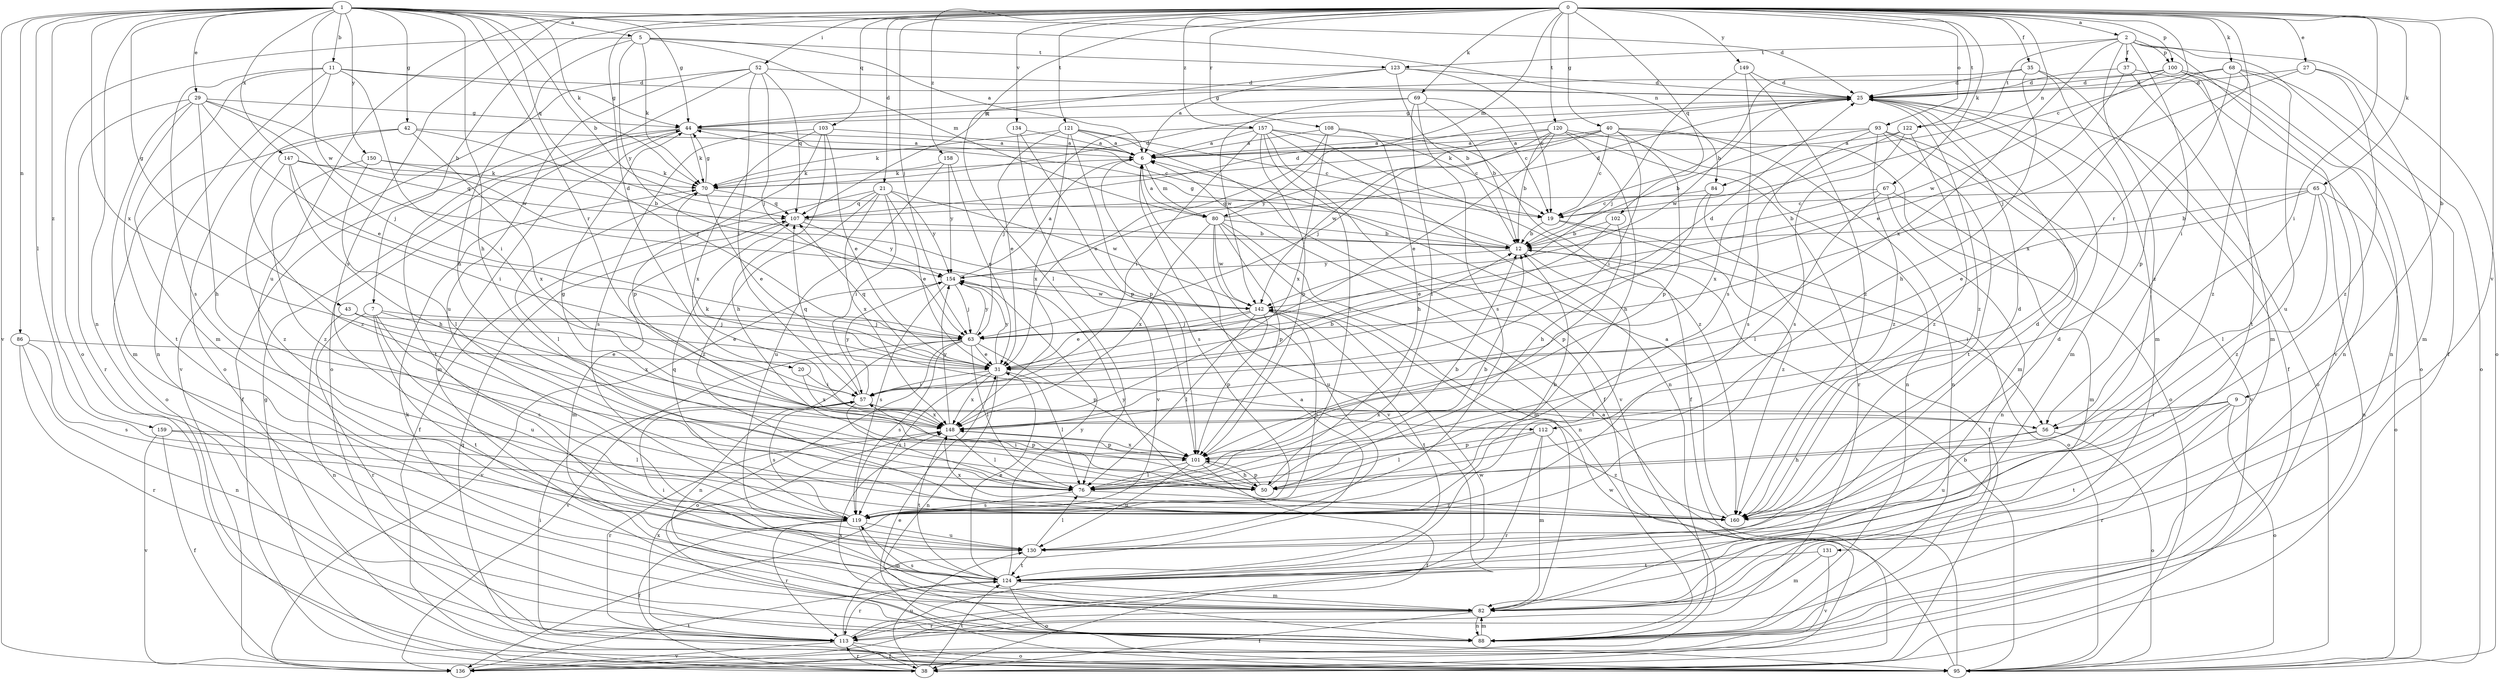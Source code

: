 strict digraph  {
0;
1;
2;
5;
6;
7;
9;
11;
12;
19;
20;
21;
25;
27;
29;
31;
35;
37;
38;
40;
42;
43;
44;
50;
52;
56;
57;
63;
65;
67;
68;
69;
70;
76;
80;
82;
84;
86;
88;
93;
95;
100;
101;
102;
103;
107;
108;
112;
113;
119;
120;
121;
122;
123;
124;
130;
131;
134;
136;
142;
147;
148;
149;
150;
154;
157;
158;
159;
160;
0 -> 2  [label=a];
0 -> 7  [label=b];
0 -> 9  [label=b];
0 -> 19  [label=c];
0 -> 20  [label=d];
0 -> 21  [label=d];
0 -> 27  [label=e];
0 -> 35  [label=f];
0 -> 40  [label=g];
0 -> 52  [label=i];
0 -> 56  [label=i];
0 -> 63  [label=j];
0 -> 65  [label=k];
0 -> 67  [label=k];
0 -> 68  [label=k];
0 -> 69  [label=k];
0 -> 80  [label=m];
0 -> 84  [label=n];
0 -> 93  [label=o];
0 -> 100  [label=p];
0 -> 102  [label=q];
0 -> 103  [label=q];
0 -> 107  [label=q];
0 -> 108  [label=r];
0 -> 112  [label=r];
0 -> 119  [label=s];
0 -> 120  [label=t];
0 -> 121  [label=t];
0 -> 122  [label=t];
0 -> 130  [label=u];
0 -> 131  [label=v];
0 -> 134  [label=v];
0 -> 149  [label=y];
0 -> 157  [label=z];
0 -> 158  [label=z];
1 -> 5  [label=a];
1 -> 11  [label=b];
1 -> 12  [label=b];
1 -> 25  [label=d];
1 -> 29  [label=e];
1 -> 42  [label=g];
1 -> 43  [label=g];
1 -> 44  [label=g];
1 -> 50  [label=h];
1 -> 70  [label=k];
1 -> 76  [label=l];
1 -> 84  [label=n];
1 -> 86  [label=n];
1 -> 88  [label=n];
1 -> 107  [label=q];
1 -> 112  [label=r];
1 -> 136  [label=v];
1 -> 142  [label=w];
1 -> 147  [label=x];
1 -> 148  [label=x];
1 -> 150  [label=y];
1 -> 159  [label=z];
2 -> 37  [label=f];
2 -> 38  [label=f];
2 -> 56  [label=i];
2 -> 95  [label=o];
2 -> 100  [label=p];
2 -> 122  [label=t];
2 -> 123  [label=t];
2 -> 136  [label=v];
2 -> 148  [label=x];
2 -> 160  [label=z];
5 -> 6  [label=a];
5 -> 50  [label=h];
5 -> 70  [label=k];
5 -> 80  [label=m];
5 -> 95  [label=o];
5 -> 123  [label=t];
5 -> 154  [label=y];
6 -> 70  [label=k];
6 -> 80  [label=m];
6 -> 119  [label=s];
6 -> 136  [label=v];
7 -> 31  [label=e];
7 -> 63  [label=j];
7 -> 113  [label=r];
7 -> 119  [label=s];
7 -> 124  [label=t];
7 -> 130  [label=u];
9 -> 56  [label=i];
9 -> 95  [label=o];
9 -> 113  [label=r];
9 -> 124  [label=t];
9 -> 148  [label=x];
11 -> 25  [label=d];
11 -> 44  [label=g];
11 -> 56  [label=i];
11 -> 82  [label=m];
11 -> 88  [label=n];
11 -> 95  [label=o];
11 -> 119  [label=s];
12 -> 44  [label=g];
12 -> 56  [label=i];
12 -> 124  [label=t];
12 -> 154  [label=y];
19 -> 12  [label=b];
19 -> 95  [label=o];
19 -> 160  [label=z];
20 -> 57  [label=i];
20 -> 148  [label=x];
21 -> 31  [label=e];
21 -> 38  [label=f];
21 -> 57  [label=i];
21 -> 107  [label=q];
21 -> 142  [label=w];
21 -> 148  [label=x];
21 -> 154  [label=y];
21 -> 160  [label=z];
25 -> 44  [label=g];
25 -> 82  [label=m];
25 -> 95  [label=o];
25 -> 142  [label=w];
25 -> 160  [label=z];
27 -> 25  [label=d];
27 -> 63  [label=j];
27 -> 82  [label=m];
27 -> 160  [label=z];
29 -> 31  [label=e];
29 -> 44  [label=g];
29 -> 50  [label=h];
29 -> 63  [label=j];
29 -> 82  [label=m];
29 -> 113  [label=r];
29 -> 124  [label=t];
29 -> 142  [label=w];
31 -> 57  [label=i];
31 -> 76  [label=l];
31 -> 88  [label=n];
31 -> 107  [label=q];
31 -> 119  [label=s];
31 -> 148  [label=x];
31 -> 154  [label=y];
35 -> 12  [label=b];
35 -> 25  [label=d];
35 -> 38  [label=f];
35 -> 50  [label=h];
35 -> 82  [label=m];
37 -> 25  [label=d];
37 -> 31  [label=e];
37 -> 82  [label=m];
37 -> 88  [label=n];
38 -> 44  [label=g];
38 -> 113  [label=r];
38 -> 124  [label=t];
38 -> 130  [label=u];
40 -> 6  [label=a];
40 -> 19  [label=c];
40 -> 57  [label=i];
40 -> 70  [label=k];
40 -> 88  [label=n];
40 -> 95  [label=o];
40 -> 101  [label=p];
40 -> 154  [label=y];
42 -> 6  [label=a];
42 -> 63  [label=j];
42 -> 95  [label=o];
42 -> 148  [label=x];
42 -> 160  [label=z];
43 -> 63  [label=j];
43 -> 88  [label=n];
43 -> 148  [label=x];
44 -> 6  [label=a];
44 -> 19  [label=c];
44 -> 38  [label=f];
44 -> 70  [label=k];
44 -> 82  [label=m];
44 -> 124  [label=t];
50 -> 12  [label=b];
50 -> 57  [label=i];
50 -> 101  [label=p];
52 -> 25  [label=d];
52 -> 57  [label=i];
52 -> 63  [label=j];
52 -> 95  [label=o];
52 -> 107  [label=q];
52 -> 130  [label=u];
52 -> 136  [label=v];
56 -> 50  [label=h];
56 -> 70  [label=k];
56 -> 95  [label=o];
56 -> 130  [label=u];
57 -> 12  [label=b];
57 -> 76  [label=l];
57 -> 107  [label=q];
57 -> 119  [label=s];
57 -> 148  [label=x];
57 -> 154  [label=y];
63 -> 25  [label=d];
63 -> 31  [label=e];
63 -> 76  [label=l];
63 -> 88  [label=n];
63 -> 95  [label=o];
63 -> 101  [label=p];
63 -> 119  [label=s];
63 -> 136  [label=v];
63 -> 154  [label=y];
65 -> 12  [label=b];
65 -> 19  [label=c];
65 -> 31  [label=e];
65 -> 76  [label=l];
65 -> 88  [label=n];
65 -> 95  [label=o];
65 -> 160  [label=z];
67 -> 12  [label=b];
67 -> 76  [label=l];
67 -> 82  [label=m];
67 -> 88  [label=n];
67 -> 107  [label=q];
68 -> 25  [label=d];
68 -> 95  [label=o];
68 -> 101  [label=p];
68 -> 130  [label=u];
68 -> 148  [label=x];
68 -> 160  [label=z];
69 -> 12  [label=b];
69 -> 19  [label=c];
69 -> 44  [label=g];
69 -> 76  [label=l];
69 -> 119  [label=s];
69 -> 142  [label=w];
70 -> 25  [label=d];
70 -> 31  [label=e];
70 -> 44  [label=g];
70 -> 76  [label=l];
70 -> 107  [label=q];
76 -> 12  [label=b];
76 -> 119  [label=s];
76 -> 160  [label=z];
80 -> 6  [label=a];
80 -> 12  [label=b];
80 -> 25  [label=d];
80 -> 82  [label=m];
80 -> 88  [label=n];
80 -> 101  [label=p];
80 -> 130  [label=u];
80 -> 142  [label=w];
80 -> 148  [label=x];
82 -> 38  [label=f];
82 -> 88  [label=n];
82 -> 113  [label=r];
82 -> 119  [label=s];
84 -> 19  [label=c];
84 -> 38  [label=f];
84 -> 50  [label=h];
86 -> 31  [label=e];
86 -> 88  [label=n];
86 -> 113  [label=r];
86 -> 119  [label=s];
88 -> 70  [label=k];
88 -> 82  [label=m];
88 -> 148  [label=x];
93 -> 6  [label=a];
93 -> 12  [label=b];
93 -> 82  [label=m];
93 -> 119  [label=s];
93 -> 124  [label=t];
93 -> 136  [label=v];
93 -> 160  [label=z];
95 -> 6  [label=a];
95 -> 12  [label=b];
95 -> 31  [label=e];
95 -> 107  [label=q];
95 -> 142  [label=w];
100 -> 25  [label=d];
100 -> 44  [label=g];
100 -> 88  [label=n];
100 -> 95  [label=o];
100 -> 124  [label=t];
100 -> 142  [label=w];
101 -> 38  [label=f];
101 -> 44  [label=g];
101 -> 50  [label=h];
101 -> 76  [label=l];
101 -> 130  [label=u];
101 -> 148  [label=x];
102 -> 12  [label=b];
102 -> 31  [label=e];
102 -> 101  [label=p];
103 -> 6  [label=a];
103 -> 31  [label=e];
103 -> 50  [label=h];
103 -> 101  [label=p];
103 -> 119  [label=s];
103 -> 148  [label=x];
107 -> 12  [label=b];
107 -> 25  [label=d];
107 -> 82  [label=m];
107 -> 154  [label=y];
108 -> 6  [label=a];
108 -> 31  [label=e];
108 -> 38  [label=f];
108 -> 50  [label=h];
108 -> 148  [label=x];
112 -> 76  [label=l];
112 -> 82  [label=m];
112 -> 101  [label=p];
112 -> 113  [label=r];
112 -> 160  [label=z];
113 -> 6  [label=a];
113 -> 38  [label=f];
113 -> 57  [label=i];
113 -> 95  [label=o];
113 -> 136  [label=v];
113 -> 142  [label=w];
113 -> 148  [label=x];
119 -> 12  [label=b];
119 -> 38  [label=f];
119 -> 82  [label=m];
119 -> 107  [label=q];
119 -> 113  [label=r];
119 -> 130  [label=u];
120 -> 6  [label=a];
120 -> 12  [label=b];
120 -> 31  [label=e];
120 -> 50  [label=h];
120 -> 63  [label=j];
120 -> 88  [label=n];
120 -> 113  [label=r];
120 -> 142  [label=w];
121 -> 6  [label=a];
121 -> 19  [label=c];
121 -> 31  [label=e];
121 -> 38  [label=f];
121 -> 70  [label=k];
121 -> 101  [label=p];
121 -> 148  [label=x];
122 -> 6  [label=a];
122 -> 119  [label=s];
122 -> 148  [label=x];
122 -> 160  [label=z];
123 -> 6  [label=a];
123 -> 12  [label=b];
123 -> 19  [label=c];
123 -> 25  [label=d];
123 -> 76  [label=l];
124 -> 25  [label=d];
124 -> 31  [label=e];
124 -> 57  [label=i];
124 -> 82  [label=m];
124 -> 95  [label=o];
124 -> 113  [label=r];
124 -> 154  [label=y];
130 -> 25  [label=d];
130 -> 76  [label=l];
130 -> 124  [label=t];
131 -> 82  [label=m];
131 -> 124  [label=t];
131 -> 136  [label=v];
134 -> 6  [label=a];
134 -> 101  [label=p];
134 -> 136  [label=v];
136 -> 124  [label=t];
142 -> 31  [label=e];
142 -> 63  [label=j];
142 -> 76  [label=l];
142 -> 101  [label=p];
142 -> 119  [label=s];
142 -> 124  [label=t];
147 -> 50  [label=h];
147 -> 57  [label=i];
147 -> 70  [label=k];
147 -> 107  [label=q];
147 -> 160  [label=z];
148 -> 76  [label=l];
148 -> 101  [label=p];
148 -> 113  [label=r];
148 -> 124  [label=t];
148 -> 154  [label=y];
149 -> 25  [label=d];
149 -> 63  [label=j];
149 -> 119  [label=s];
149 -> 160  [label=z];
150 -> 12  [label=b];
150 -> 70  [label=k];
150 -> 76  [label=l];
150 -> 160  [label=z];
154 -> 6  [label=a];
154 -> 63  [label=j];
154 -> 119  [label=s];
154 -> 136  [label=v];
154 -> 142  [label=w];
157 -> 6  [label=a];
157 -> 19  [label=c];
157 -> 57  [label=i];
157 -> 63  [label=j];
157 -> 76  [label=l];
157 -> 88  [label=n];
157 -> 101  [label=p];
157 -> 136  [label=v];
157 -> 160  [label=z];
158 -> 31  [label=e];
158 -> 70  [label=k];
158 -> 130  [label=u];
158 -> 154  [label=y];
159 -> 38  [label=f];
159 -> 76  [label=l];
159 -> 101  [label=p];
159 -> 136  [label=v];
160 -> 6  [label=a];
160 -> 25  [label=d];
160 -> 148  [label=x];
160 -> 154  [label=y];
}
